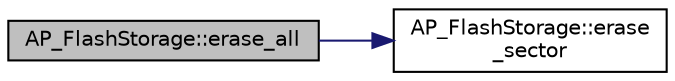 digraph "AP_FlashStorage::erase_all"
{
 // INTERACTIVE_SVG=YES
  edge [fontname="Helvetica",fontsize="10",labelfontname="Helvetica",labelfontsize="10"];
  node [fontname="Helvetica",fontsize="10",shape=record];
  rankdir="LR";
  Node1 [label="AP_FlashStorage::erase_all",height=0.2,width=0.4,color="black", fillcolor="grey75", style="filled", fontcolor="black"];
  Node1 -> Node2 [color="midnightblue",fontsize="10",style="solid",fontname="Helvetica"];
  Node2 [label="AP_FlashStorage::erase\l_sector",height=0.2,width=0.4,color="black", fillcolor="white", style="filled",URL="$classAP__FlashStorage.html#aa66f357c6838db0d13a163617e60f59c"];
}
